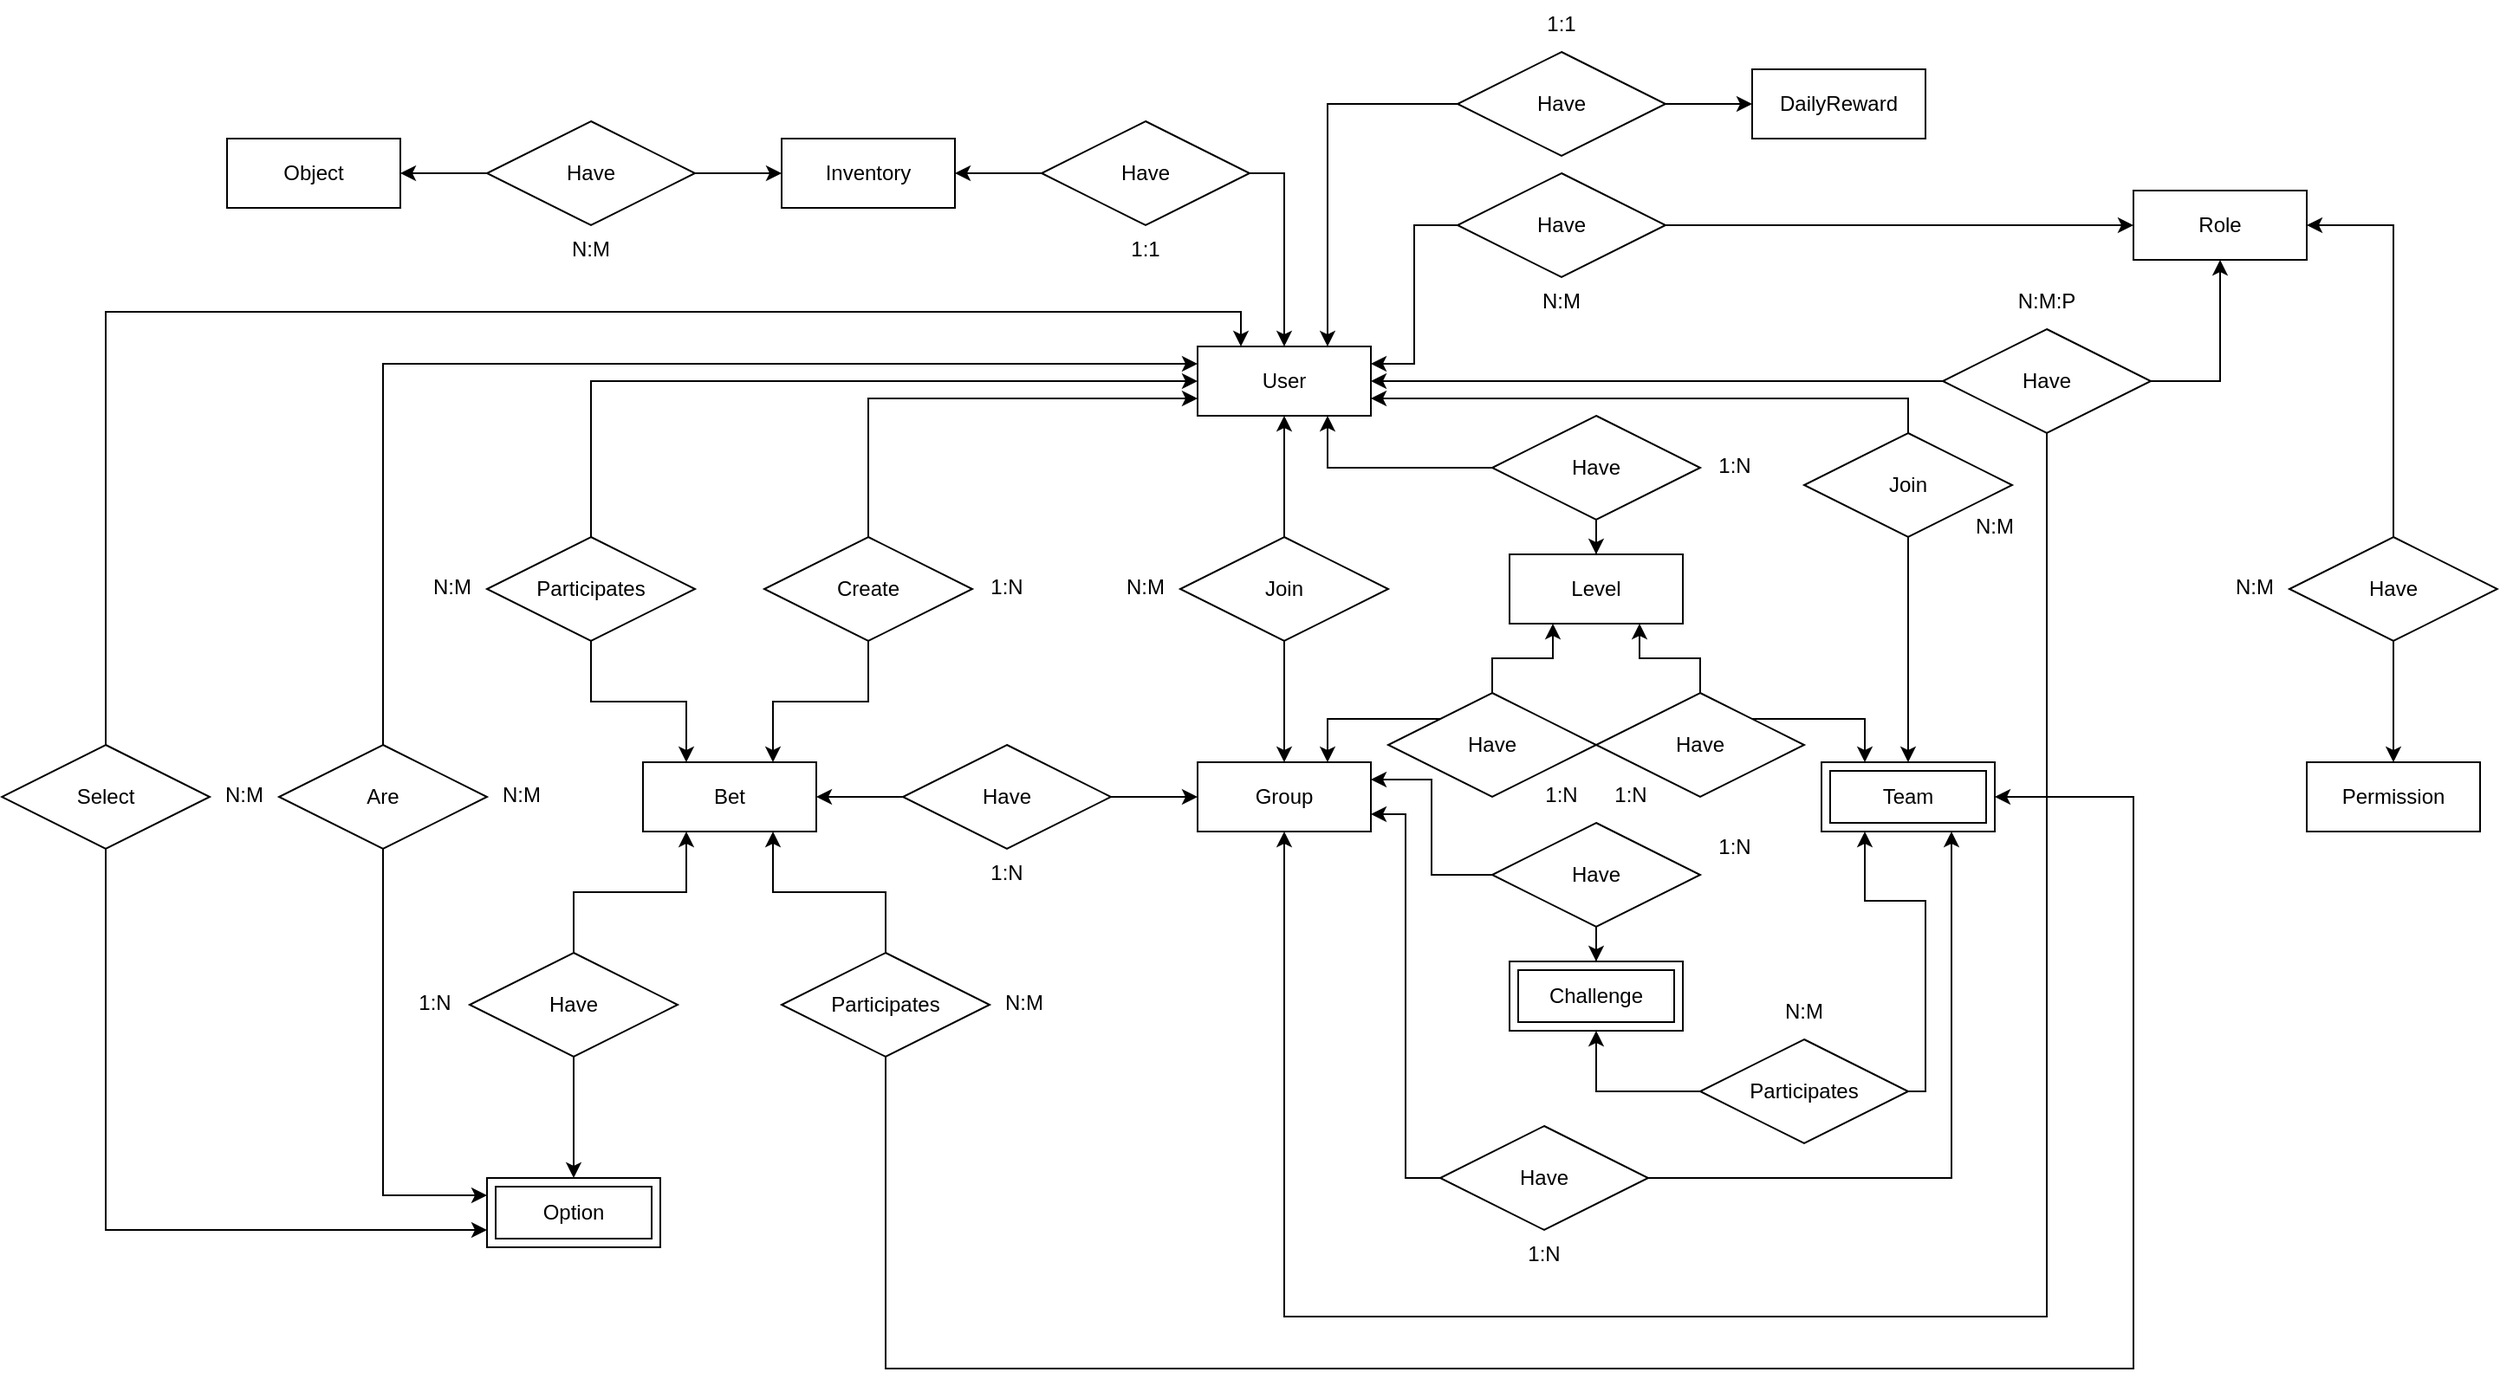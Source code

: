 <mxfile version="26.1.3">
  <diagram name="Page-1" id="ilaiIV-nOE-5OG5rMLVL">
    <mxGraphModel dx="1564" dy="349" grid="1" gridSize="10" guides="1" tooltips="1" connect="1" arrows="1" fold="1" page="1" pageScale="1" pageWidth="827" pageHeight="1169" math="0" shadow="0">
      <root>
        <mxCell id="0" />
        <mxCell id="1" parent="0" />
        <mxCell id="-_SdU4y-oUj2m8_1e3lg-1" value="Role" style="whiteSpace=wrap;html=1;align=center;" parent="1" vertex="1">
          <mxGeometry x="790" y="150" width="100" height="40" as="geometry" />
        </mxCell>
        <mxCell id="-_SdU4y-oUj2m8_1e3lg-2" value="Group" style="whiteSpace=wrap;html=1;align=center;" parent="1" vertex="1">
          <mxGeometry x="250" y="480" width="100" height="40" as="geometry" />
        </mxCell>
        <mxCell id="-_SdU4y-oUj2m8_1e3lg-3" value="Permission" style="whiteSpace=wrap;html=1;align=center;" parent="1" vertex="1">
          <mxGeometry x="890" y="480" width="100" height="40" as="geometry" />
        </mxCell>
        <mxCell id="-_SdU4y-oUj2m8_1e3lg-4" value="User" style="whiteSpace=wrap;html=1;align=center;" parent="1" vertex="1">
          <mxGeometry x="250" y="240" width="100" height="40" as="geometry" />
        </mxCell>
        <mxCell id="-_SdU4y-oUj2m8_1e3lg-8" value="" style="edgeStyle=orthogonalEdgeStyle;rounded=0;orthogonalLoop=1;jettySize=auto;html=1;entryX=1;entryY=0.25;entryDx=0;entryDy=0;" parent="1" source="-_SdU4y-oUj2m8_1e3lg-6" target="-_SdU4y-oUj2m8_1e3lg-4" edge="1">
          <mxGeometry relative="1" as="geometry" />
        </mxCell>
        <mxCell id="-_SdU4y-oUj2m8_1e3lg-9" value="" style="edgeStyle=orthogonalEdgeStyle;rounded=0;orthogonalLoop=1;jettySize=auto;html=1;" parent="1" source="-_SdU4y-oUj2m8_1e3lg-6" target="-_SdU4y-oUj2m8_1e3lg-1" edge="1">
          <mxGeometry relative="1" as="geometry" />
        </mxCell>
        <mxCell id="-_SdU4y-oUj2m8_1e3lg-6" value="Have" style="shape=rhombus;perimeter=rhombusPerimeter;whiteSpace=wrap;html=1;align=center;" parent="1" vertex="1">
          <mxGeometry x="400" y="140" width="120" height="60" as="geometry" />
        </mxCell>
        <mxCell id="-_SdU4y-oUj2m8_1e3lg-10" value="" style="edgeStyle=orthogonalEdgeStyle;rounded=0;orthogonalLoop=1;jettySize=auto;html=1;entryX=1;entryY=0.5;entryDx=0;entryDy=0;" parent="1" source="-_SdU4y-oUj2m8_1e3lg-7" target="-_SdU4y-oUj2m8_1e3lg-1" edge="1">
          <mxGeometry relative="1" as="geometry" />
        </mxCell>
        <mxCell id="-_SdU4y-oUj2m8_1e3lg-11" value="" style="edgeStyle=orthogonalEdgeStyle;rounded=0;orthogonalLoop=1;jettySize=auto;html=1;" parent="1" source="-_SdU4y-oUj2m8_1e3lg-7" target="-_SdU4y-oUj2m8_1e3lg-3" edge="1">
          <mxGeometry relative="1" as="geometry" />
        </mxCell>
        <mxCell id="-_SdU4y-oUj2m8_1e3lg-7" value="Have" style="shape=rhombus;perimeter=rhombusPerimeter;whiteSpace=wrap;html=1;align=center;" parent="1" vertex="1">
          <mxGeometry x="880" y="350" width="120" height="60" as="geometry" />
        </mxCell>
        <mxCell id="-_SdU4y-oUj2m8_1e3lg-13" value="" style="edgeStyle=orthogonalEdgeStyle;rounded=0;orthogonalLoop=1;jettySize=auto;html=1;entryX=0.5;entryY=1;entryDx=0;entryDy=0;" parent="1" source="-_SdU4y-oUj2m8_1e3lg-12" target="-_SdU4y-oUj2m8_1e3lg-4" edge="1">
          <mxGeometry relative="1" as="geometry" />
        </mxCell>
        <mxCell id="-_SdU4y-oUj2m8_1e3lg-14" value="" style="edgeStyle=orthogonalEdgeStyle;rounded=0;orthogonalLoop=1;jettySize=auto;html=1;" parent="1" source="-_SdU4y-oUj2m8_1e3lg-12" target="-_SdU4y-oUj2m8_1e3lg-2" edge="1">
          <mxGeometry relative="1" as="geometry" />
        </mxCell>
        <mxCell id="-_SdU4y-oUj2m8_1e3lg-12" value="Join" style="shape=rhombus;perimeter=rhombusPerimeter;whiteSpace=wrap;html=1;align=center;" parent="1" vertex="1">
          <mxGeometry x="240" y="350" width="120" height="60" as="geometry" />
        </mxCell>
        <mxCell id="-_SdU4y-oUj2m8_1e3lg-15" value="Bet" style="whiteSpace=wrap;html=1;align=center;" parent="1" vertex="1">
          <mxGeometry x="-70" y="480" width="100" height="40" as="geometry" />
        </mxCell>
        <mxCell id="-_SdU4y-oUj2m8_1e3lg-17" value="" style="edgeStyle=orthogonalEdgeStyle;rounded=0;orthogonalLoop=1;jettySize=auto;html=1;" parent="1" source="-_SdU4y-oUj2m8_1e3lg-16" target="-_SdU4y-oUj2m8_1e3lg-2" edge="1">
          <mxGeometry relative="1" as="geometry" />
        </mxCell>
        <mxCell id="-_SdU4y-oUj2m8_1e3lg-18" value="" style="edgeStyle=orthogonalEdgeStyle;rounded=0;orthogonalLoop=1;jettySize=auto;html=1;" parent="1" source="-_SdU4y-oUj2m8_1e3lg-16" target="-_SdU4y-oUj2m8_1e3lg-15" edge="1">
          <mxGeometry relative="1" as="geometry" />
        </mxCell>
        <mxCell id="-_SdU4y-oUj2m8_1e3lg-16" value="Have" style="shape=rhombus;perimeter=rhombusPerimeter;whiteSpace=wrap;html=1;align=center;" parent="1" vertex="1">
          <mxGeometry x="80" y="470" width="120" height="60" as="geometry" />
        </mxCell>
        <mxCell id="-_SdU4y-oUj2m8_1e3lg-27" value="" style="edgeStyle=orthogonalEdgeStyle;rounded=0;orthogonalLoop=1;jettySize=auto;html=1;entryX=0.25;entryY=1;entryDx=0;entryDy=0;" parent="1" source="-_SdU4y-oUj2m8_1e3lg-26" target="-_SdU4y-oUj2m8_1e3lg-15" edge="1">
          <mxGeometry relative="1" as="geometry" />
        </mxCell>
        <mxCell id="-_SdU4y-oUj2m8_1e3lg-28" value="" style="edgeStyle=orthogonalEdgeStyle;rounded=0;orthogonalLoop=1;jettySize=auto;html=1;entryX=0.5;entryY=0;entryDx=0;entryDy=0;" parent="1" source="-_SdU4y-oUj2m8_1e3lg-26" target="JdU3-zYYGuw5FkNvxXy6-35" edge="1">
          <mxGeometry relative="1" as="geometry">
            <mxPoint x="-20" y="720.0" as="targetPoint" />
          </mxGeometry>
        </mxCell>
        <mxCell id="-_SdU4y-oUj2m8_1e3lg-26" value="Have" style="shape=rhombus;perimeter=rhombusPerimeter;whiteSpace=wrap;html=1;align=center;" parent="1" vertex="1">
          <mxGeometry x="-170" y="590" width="120" height="60" as="geometry" />
        </mxCell>
        <mxCell id="-_SdU4y-oUj2m8_1e3lg-30" style="edgeStyle=orthogonalEdgeStyle;rounded=0;orthogonalLoop=1;jettySize=auto;html=1;entryX=0;entryY=0.25;entryDx=0;entryDy=0;exitX=0.5;exitY=1;exitDx=0;exitDy=0;" parent="1" source="-_SdU4y-oUj2m8_1e3lg-29" target="JdU3-zYYGuw5FkNvxXy6-35" edge="1">
          <mxGeometry relative="1" as="geometry">
            <mxPoint x="-70" y="730.0" as="targetPoint" />
          </mxGeometry>
        </mxCell>
        <mxCell id="-_SdU4y-oUj2m8_1e3lg-31" style="edgeStyle=orthogonalEdgeStyle;rounded=0;orthogonalLoop=1;jettySize=auto;html=1;entryX=0;entryY=0.25;entryDx=0;entryDy=0;exitX=0.5;exitY=0;exitDx=0;exitDy=0;" parent="1" source="-_SdU4y-oUj2m8_1e3lg-29" target="-_SdU4y-oUj2m8_1e3lg-4" edge="1">
          <mxGeometry relative="1" as="geometry" />
        </mxCell>
        <mxCell id="-_SdU4y-oUj2m8_1e3lg-29" value="Are" style="shape=rhombus;perimeter=rhombusPerimeter;whiteSpace=wrap;html=1;align=center;" parent="1" vertex="1">
          <mxGeometry x="-280" y="470" width="120" height="60" as="geometry" />
        </mxCell>
        <mxCell id="-_SdU4y-oUj2m8_1e3lg-35" style="edgeStyle=orthogonalEdgeStyle;rounded=0;orthogonalLoop=1;jettySize=auto;html=1;entryX=0.75;entryY=0;entryDx=0;entryDy=0;" parent="1" source="-_SdU4y-oUj2m8_1e3lg-32" target="-_SdU4y-oUj2m8_1e3lg-15" edge="1">
          <mxGeometry relative="1" as="geometry" />
        </mxCell>
        <mxCell id="-_SdU4y-oUj2m8_1e3lg-37" style="edgeStyle=orthogonalEdgeStyle;rounded=0;orthogonalLoop=1;jettySize=auto;html=1;entryX=0;entryY=0.75;entryDx=0;entryDy=0;exitX=0.5;exitY=0;exitDx=0;exitDy=0;" parent="1" source="-_SdU4y-oUj2m8_1e3lg-32" target="-_SdU4y-oUj2m8_1e3lg-4" edge="1">
          <mxGeometry relative="1" as="geometry" />
        </mxCell>
        <mxCell id="-_SdU4y-oUj2m8_1e3lg-32" value="Create" style="shape=rhombus;perimeter=rhombusPerimeter;whiteSpace=wrap;html=1;align=center;" parent="1" vertex="1">
          <mxGeometry y="350" width="120" height="60" as="geometry" />
        </mxCell>
        <mxCell id="-_SdU4y-oUj2m8_1e3lg-34" style="edgeStyle=orthogonalEdgeStyle;rounded=0;orthogonalLoop=1;jettySize=auto;html=1;entryX=0.25;entryY=0;entryDx=0;entryDy=0;" parent="1" source="-_SdU4y-oUj2m8_1e3lg-33" target="-_SdU4y-oUj2m8_1e3lg-15" edge="1">
          <mxGeometry relative="1" as="geometry" />
        </mxCell>
        <mxCell id="-_SdU4y-oUj2m8_1e3lg-36" style="edgeStyle=orthogonalEdgeStyle;rounded=0;orthogonalLoop=1;jettySize=auto;html=1;exitX=0.5;exitY=0;exitDx=0;exitDy=0;entryX=0;entryY=0.5;entryDx=0;entryDy=0;" parent="1" source="-_SdU4y-oUj2m8_1e3lg-33" target="-_SdU4y-oUj2m8_1e3lg-4" edge="1">
          <mxGeometry relative="1" as="geometry" />
        </mxCell>
        <mxCell id="-_SdU4y-oUj2m8_1e3lg-33" value="Participates" style="shape=rhombus;perimeter=rhombusPerimeter;whiteSpace=wrap;html=1;align=center;" parent="1" vertex="1">
          <mxGeometry x="-160" y="350" width="120" height="60" as="geometry" />
        </mxCell>
        <mxCell id="-_SdU4y-oUj2m8_1e3lg-38" value="Inventory" style="whiteSpace=wrap;html=1;align=center;" parent="1" vertex="1">
          <mxGeometry x="10" y="120" width="100" height="40" as="geometry" />
        </mxCell>
        <mxCell id="-_SdU4y-oUj2m8_1e3lg-40" value="" style="edgeStyle=orthogonalEdgeStyle;rounded=0;orthogonalLoop=1;jettySize=auto;html=1;entryX=0.5;entryY=0;entryDx=0;entryDy=0;exitX=1;exitY=0.5;exitDx=0;exitDy=0;" parent="1" source="-_SdU4y-oUj2m8_1e3lg-39" target="-_SdU4y-oUj2m8_1e3lg-4" edge="1">
          <mxGeometry relative="1" as="geometry">
            <mxPoint x="300" y="240" as="targetPoint" />
          </mxGeometry>
        </mxCell>
        <mxCell id="-_SdU4y-oUj2m8_1e3lg-43" style="edgeStyle=orthogonalEdgeStyle;rounded=0;orthogonalLoop=1;jettySize=auto;html=1;entryX=1;entryY=0.5;entryDx=0;entryDy=0;" parent="1" source="-_SdU4y-oUj2m8_1e3lg-39" target="-_SdU4y-oUj2m8_1e3lg-38" edge="1">
          <mxGeometry relative="1" as="geometry" />
        </mxCell>
        <mxCell id="-_SdU4y-oUj2m8_1e3lg-39" value="Have" style="shape=rhombus;perimeter=rhombusPerimeter;whiteSpace=wrap;html=1;align=center;" parent="1" vertex="1">
          <mxGeometry x="160" y="110" width="120" height="60" as="geometry" />
        </mxCell>
        <mxCell id="-_SdU4y-oUj2m8_1e3lg-44" value="Object" style="whiteSpace=wrap;html=1;align=center;" parent="1" vertex="1">
          <mxGeometry x="-310" y="120" width="100" height="40" as="geometry" />
        </mxCell>
        <mxCell id="-_SdU4y-oUj2m8_1e3lg-46" value="" style="edgeStyle=orthogonalEdgeStyle;rounded=0;orthogonalLoop=1;jettySize=auto;html=1;" parent="1" source="-_SdU4y-oUj2m8_1e3lg-45" target="-_SdU4y-oUj2m8_1e3lg-38" edge="1">
          <mxGeometry relative="1" as="geometry" />
        </mxCell>
        <mxCell id="-_SdU4y-oUj2m8_1e3lg-47" value="" style="edgeStyle=orthogonalEdgeStyle;rounded=0;orthogonalLoop=1;jettySize=auto;html=1;" parent="1" source="-_SdU4y-oUj2m8_1e3lg-45" target="-_SdU4y-oUj2m8_1e3lg-44" edge="1">
          <mxGeometry relative="1" as="geometry" />
        </mxCell>
        <mxCell id="-_SdU4y-oUj2m8_1e3lg-45" value="Have" style="shape=rhombus;perimeter=rhombusPerimeter;whiteSpace=wrap;html=1;align=center;" parent="1" vertex="1">
          <mxGeometry x="-160" y="110" width="120" height="60" as="geometry" />
        </mxCell>
        <mxCell id="JdU3-zYYGuw5FkNvxXy6-2" style="edgeStyle=orthogonalEdgeStyle;rounded=0;orthogonalLoop=1;jettySize=auto;html=1;entryX=0;entryY=0.75;entryDx=0;entryDy=0;exitX=0.5;exitY=1;exitDx=0;exitDy=0;" parent="1" source="JdU3-zYYGuw5FkNvxXy6-1" target="JdU3-zYYGuw5FkNvxXy6-35" edge="1">
          <mxGeometry relative="1" as="geometry">
            <mxPoint x="-70" y="750.0" as="targetPoint" />
          </mxGeometry>
        </mxCell>
        <mxCell id="JdU3-zYYGuw5FkNvxXy6-3" style="edgeStyle=orthogonalEdgeStyle;rounded=0;orthogonalLoop=1;jettySize=auto;html=1;entryX=0.25;entryY=0;entryDx=0;entryDy=0;exitX=0.5;exitY=0;exitDx=0;exitDy=0;" parent="1" source="JdU3-zYYGuw5FkNvxXy6-1" target="-_SdU4y-oUj2m8_1e3lg-4" edge="1">
          <mxGeometry relative="1" as="geometry" />
        </mxCell>
        <mxCell id="JdU3-zYYGuw5FkNvxXy6-1" value="Select" style="shape=rhombus;perimeter=rhombusPerimeter;whiteSpace=wrap;html=1;align=center;" parent="1" vertex="1">
          <mxGeometry x="-440" y="470" width="120" height="60" as="geometry" />
        </mxCell>
        <mxCell id="JdU3-zYYGuw5FkNvxXy6-5" style="edgeStyle=orthogonalEdgeStyle;rounded=0;orthogonalLoop=1;jettySize=auto;html=1;entryX=0.75;entryY=0;entryDx=0;entryDy=0;exitX=0;exitY=0.5;exitDx=0;exitDy=0;" parent="1" source="JdU3-zYYGuw5FkNvxXy6-4" target="-_SdU4y-oUj2m8_1e3lg-4" edge="1">
          <mxGeometry relative="1" as="geometry">
            <mxPoint x="360" y="190" as="sourcePoint" />
            <Array as="points">
              <mxPoint x="325" y="100" />
            </Array>
          </mxGeometry>
        </mxCell>
        <mxCell id="JdU3-zYYGuw5FkNvxXy6-7" value="" style="edgeStyle=orthogonalEdgeStyle;rounded=0;orthogonalLoop=1;jettySize=auto;html=1;" parent="1" source="JdU3-zYYGuw5FkNvxXy6-4" target="JdU3-zYYGuw5FkNvxXy6-6" edge="1">
          <mxGeometry relative="1" as="geometry" />
        </mxCell>
        <mxCell id="JdU3-zYYGuw5FkNvxXy6-4" value="Have" style="shape=rhombus;perimeter=rhombusPerimeter;whiteSpace=wrap;html=1;align=center;" parent="1" vertex="1">
          <mxGeometry x="400" y="70" width="120" height="60" as="geometry" />
        </mxCell>
        <mxCell id="JdU3-zYYGuw5FkNvxXy6-6" value="DailyReward" style="whiteSpace=wrap;html=1;align=center;" parent="1" vertex="1">
          <mxGeometry x="570" y="80" width="100" height="40" as="geometry" />
        </mxCell>
        <mxCell id="JdU3-zYYGuw5FkNvxXy6-8" value="N:M" style="text;strokeColor=none;fillColor=none;spacingLeft=4;spacingRight=4;overflow=hidden;rotatable=0;points=[[0,0.5],[1,0.5]];portConstraint=eastwest;fontSize=12;whiteSpace=wrap;html=1;align=center;" parent="1" vertex="1">
          <mxGeometry x="200" y="365" width="40" height="30" as="geometry" />
        </mxCell>
        <mxCell id="JdU3-zYYGuw5FkNvxXy6-9" value="N:M" style="text;strokeColor=none;fillColor=none;spacingLeft=4;spacingRight=4;overflow=hidden;rotatable=0;points=[[0,0.5],[1,0.5]];portConstraint=eastwest;fontSize=12;whiteSpace=wrap;html=1;align=center;" parent="1" vertex="1">
          <mxGeometry x="840" y="365" width="40" height="30" as="geometry" />
        </mxCell>
        <mxCell id="JdU3-zYYGuw5FkNvxXy6-10" value="N:M:P" style="text;strokeColor=none;fillColor=none;spacingLeft=4;spacingRight=4;overflow=hidden;rotatable=0;points=[[0,0.5],[1,0.5]];portConstraint=eastwest;fontSize=12;whiteSpace=wrap;html=1;align=center;" parent="1" vertex="1">
          <mxGeometry x="715" y="200" width="50" height="30" as="geometry" />
        </mxCell>
        <mxCell id="JdU3-zYYGuw5FkNvxXy6-11" value="1:1" style="text;strokeColor=none;fillColor=none;spacingLeft=4;spacingRight=4;overflow=hidden;rotatable=0;points=[[0,0.5],[1,0.5]];portConstraint=eastwest;fontSize=12;whiteSpace=wrap;html=1;align=center;" parent="1" vertex="1">
          <mxGeometry x="440" y="40" width="40" height="30" as="geometry" />
        </mxCell>
        <mxCell id="JdU3-zYYGuw5FkNvxXy6-12" value="1:N" style="text;strokeColor=none;fillColor=none;spacingLeft=4;spacingRight=4;overflow=hidden;rotatable=0;points=[[0,0.5],[1,0.5]];portConstraint=eastwest;fontSize=12;whiteSpace=wrap;html=1;align=center;" parent="1" vertex="1">
          <mxGeometry x="120" y="365" width="40" height="30" as="geometry" />
        </mxCell>
        <mxCell id="JdU3-zYYGuw5FkNvxXy6-13" value="N:M" style="text;strokeColor=none;fillColor=none;spacingLeft=4;spacingRight=4;overflow=hidden;rotatable=0;points=[[0,0.5],[1,0.5]];portConstraint=eastwest;fontSize=12;whiteSpace=wrap;html=1;align=center;" parent="1" vertex="1">
          <mxGeometry x="-120" y="170" width="40" height="30" as="geometry" />
        </mxCell>
        <mxCell id="JdU3-zYYGuw5FkNvxXy6-14" value="N:M" style="text;strokeColor=none;fillColor=none;spacingLeft=4;spacingRight=4;overflow=hidden;rotatable=0;points=[[0,0.5],[1,0.5]];portConstraint=eastwest;fontSize=12;whiteSpace=wrap;html=1;align=center;" parent="1" vertex="1">
          <mxGeometry x="-200" y="365" width="40" height="30" as="geometry" />
        </mxCell>
        <mxCell id="JdU3-zYYGuw5FkNvxXy6-15" value="1:1" style="text;strokeColor=none;fillColor=none;spacingLeft=4;spacingRight=4;overflow=hidden;rotatable=0;points=[[0,0.5],[1,0.5]];portConstraint=eastwest;fontSize=12;whiteSpace=wrap;html=1;align=center;" parent="1" vertex="1">
          <mxGeometry x="200" y="170" width="40" height="30" as="geometry" />
        </mxCell>
        <mxCell id="JdU3-zYYGuw5FkNvxXy6-16" value="1:N" style="text;strokeColor=none;fillColor=none;spacingLeft=4;spacingRight=4;overflow=hidden;rotatable=0;points=[[0,0.5],[1,0.5]];portConstraint=eastwest;fontSize=12;whiteSpace=wrap;html=1;align=center;" parent="1" vertex="1">
          <mxGeometry x="120" y="530" width="40" height="30" as="geometry" />
        </mxCell>
        <mxCell id="JdU3-zYYGuw5FkNvxXy6-17" value="1:N" style="text;strokeColor=none;fillColor=none;spacingLeft=4;spacingRight=4;overflow=hidden;rotatable=0;points=[[0,0.5],[1,0.5]];portConstraint=eastwest;fontSize=12;whiteSpace=wrap;html=1;align=center;" parent="1" vertex="1">
          <mxGeometry x="430" y="750" width="40" height="30" as="geometry" />
        </mxCell>
        <mxCell id="JdU3-zYYGuw5FkNvxXy6-18" value="N:M" style="text;strokeColor=none;fillColor=none;spacingLeft=4;spacingRight=4;overflow=hidden;rotatable=0;points=[[0,0.5],[1,0.5]];portConstraint=eastwest;fontSize=12;whiteSpace=wrap;html=1;align=center;" parent="1" vertex="1">
          <mxGeometry x="-320" y="485" width="40" height="30" as="geometry" />
        </mxCell>
        <mxCell id="JdU3-zYYGuw5FkNvxXy6-19" value="N:M" style="text;strokeColor=none;fillColor=none;spacingLeft=4;spacingRight=4;overflow=hidden;rotatable=0;points=[[0,0.5],[1,0.5]];portConstraint=eastwest;fontSize=12;whiteSpace=wrap;html=1;align=center;" parent="1" vertex="1">
          <mxGeometry x="-160" y="485" width="40" height="30" as="geometry" />
        </mxCell>
        <mxCell id="JdU3-zYYGuw5FkNvxXy6-22" style="edgeStyle=orthogonalEdgeStyle;rounded=0;orthogonalLoop=1;jettySize=auto;html=1;entryX=1;entryY=0.5;entryDx=0;entryDy=0;" parent="1" source="JdU3-zYYGuw5FkNvxXy6-21" target="-_SdU4y-oUj2m8_1e3lg-4" edge="1">
          <mxGeometry relative="1" as="geometry">
            <Array as="points">
              <mxPoint x="600" y="260" />
              <mxPoint x="600" y="260" />
            </Array>
          </mxGeometry>
        </mxCell>
        <mxCell id="JdU3-zYYGuw5FkNvxXy6-23" style="edgeStyle=orthogonalEdgeStyle;rounded=0;orthogonalLoop=1;jettySize=auto;html=1;entryX=0.5;entryY=1;entryDx=0;entryDy=0;exitX=1;exitY=0.5;exitDx=0;exitDy=0;" parent="1" source="JdU3-zYYGuw5FkNvxXy6-21" target="-_SdU4y-oUj2m8_1e3lg-1" edge="1">
          <mxGeometry relative="1" as="geometry" />
        </mxCell>
        <mxCell id="JdU3-zYYGuw5FkNvxXy6-24" style="edgeStyle=orthogonalEdgeStyle;rounded=0;orthogonalLoop=1;jettySize=auto;html=1;exitX=0.5;exitY=1;exitDx=0;exitDy=0;entryX=0.5;entryY=1;entryDx=0;entryDy=0;" parent="1" source="JdU3-zYYGuw5FkNvxXy6-21" target="-_SdU4y-oUj2m8_1e3lg-2" edge="1">
          <mxGeometry relative="1" as="geometry">
            <mxPoint x="520" y="610" as="targetPoint" />
            <Array as="points">
              <mxPoint x="740" y="800" />
              <mxPoint x="300" y="800" />
            </Array>
          </mxGeometry>
        </mxCell>
        <mxCell id="JdU3-zYYGuw5FkNvxXy6-21" value="Have" style="shape=rhombus;perimeter=rhombusPerimeter;whiteSpace=wrap;html=1;align=center;" parent="1" vertex="1">
          <mxGeometry x="680" y="230" width="120" height="60" as="geometry" />
        </mxCell>
        <mxCell id="JdU3-zYYGuw5FkNvxXy6-25" value="N:M" style="text;strokeColor=none;fillColor=none;spacingLeft=4;spacingRight=4;overflow=hidden;rotatable=0;points=[[0,0.5],[1,0.5]];portConstraint=eastwest;fontSize=12;whiteSpace=wrap;html=1;align=center;" parent="1" vertex="1">
          <mxGeometry x="440" y="200" width="40" height="30" as="geometry" />
        </mxCell>
        <mxCell id="JdU3-zYYGuw5FkNvxXy6-28" value="" style="edgeStyle=orthogonalEdgeStyle;rounded=0;orthogonalLoop=1;jettySize=auto;html=1;entryX=1;entryY=0.75;entryDx=0;entryDy=0;" parent="1" source="JdU3-zYYGuw5FkNvxXy6-27" target="-_SdU4y-oUj2m8_1e3lg-2" edge="1">
          <mxGeometry relative="1" as="geometry" />
        </mxCell>
        <mxCell id="JdU3-zYYGuw5FkNvxXy6-29" value="" style="edgeStyle=orthogonalEdgeStyle;rounded=0;orthogonalLoop=1;jettySize=auto;html=1;entryX=0.75;entryY=1;entryDx=0;entryDy=0;" parent="1" source="JdU3-zYYGuw5FkNvxXy6-27" target="JdU3-zYYGuw5FkNvxXy6-34" edge="1">
          <mxGeometry relative="1" as="geometry">
            <mxPoint x="460" y="520.0" as="targetPoint" />
          </mxGeometry>
        </mxCell>
        <mxCell id="JdU3-zYYGuw5FkNvxXy6-27" value="Have" style="shape=rhombus;perimeter=rhombusPerimeter;whiteSpace=wrap;html=1;align=center;" parent="1" vertex="1">
          <mxGeometry x="390" y="690" width="120" height="60" as="geometry" />
        </mxCell>
        <mxCell id="JdU3-zYYGuw5FkNvxXy6-30" value="1:N" style="text;strokeColor=none;fillColor=none;spacingLeft=4;spacingRight=4;overflow=hidden;rotatable=0;points=[[0,0.5],[1,0.5]];portConstraint=eastwest;fontSize=12;whiteSpace=wrap;html=1;align=center;" parent="1" vertex="1">
          <mxGeometry x="-210" y="605" width="40" height="30" as="geometry" />
        </mxCell>
        <mxCell id="JdU3-zYYGuw5FkNvxXy6-32" value="" style="edgeStyle=orthogonalEdgeStyle;rounded=0;orthogonalLoop=1;jettySize=auto;html=1;exitX=0.5;exitY=1;exitDx=0;exitDy=0;entryX=0.5;entryY=0;entryDx=0;entryDy=0;" parent="1" source="JdU3-zYYGuw5FkNvxXy6-31" target="JdU3-zYYGuw5FkNvxXy6-34" edge="1">
          <mxGeometry relative="1" as="geometry">
            <mxPoint x="690" y="430" as="targetPoint" />
            <Array as="points">
              <mxPoint x="660" y="430" />
              <mxPoint x="660" y="430" />
            </Array>
          </mxGeometry>
        </mxCell>
        <mxCell id="JdU3-zYYGuw5FkNvxXy6-33" style="edgeStyle=orthogonalEdgeStyle;rounded=0;orthogonalLoop=1;jettySize=auto;html=1;entryX=1;entryY=0.75;entryDx=0;entryDy=0;exitX=0.5;exitY=0;exitDx=0;exitDy=0;" parent="1" source="JdU3-zYYGuw5FkNvxXy6-31" target="-_SdU4y-oUj2m8_1e3lg-4" edge="1">
          <mxGeometry relative="1" as="geometry" />
        </mxCell>
        <mxCell id="JdU3-zYYGuw5FkNvxXy6-31" value="Join" style="shape=rhombus;perimeter=rhombusPerimeter;whiteSpace=wrap;html=1;align=center;" parent="1" vertex="1">
          <mxGeometry x="600" y="290" width="120" height="60" as="geometry" />
        </mxCell>
        <mxCell id="JdU3-zYYGuw5FkNvxXy6-34" value="Team" style="shape=ext;margin=3;double=1;whiteSpace=wrap;html=1;align=center;" parent="1" vertex="1">
          <mxGeometry x="610" y="480" width="100" height="40" as="geometry" />
        </mxCell>
        <mxCell id="JdU3-zYYGuw5FkNvxXy6-35" value="Option" style="shape=ext;margin=3;double=1;whiteSpace=wrap;html=1;align=center;" parent="1" vertex="1">
          <mxGeometry x="-160" y="720" width="100" height="40" as="geometry" />
        </mxCell>
        <mxCell id="JdU3-zYYGuw5FkNvxXy6-37" value="Challenge" style="shape=ext;margin=3;double=1;whiteSpace=wrap;html=1;align=center;" parent="1" vertex="1">
          <mxGeometry x="430" y="595" width="100" height="40" as="geometry" />
        </mxCell>
        <mxCell id="tWoFSsI08rOGLonRnMC8-3" value="" style="edgeStyle=orthogonalEdgeStyle;rounded=0;orthogonalLoop=1;jettySize=auto;html=1;exitX=0.5;exitY=1;exitDx=0;exitDy=0;" parent="1" source="tWoFSsI08rOGLonRnMC8-1" target="JdU3-zYYGuw5FkNvxXy6-37" edge="1">
          <mxGeometry relative="1" as="geometry" />
        </mxCell>
        <mxCell id="-3QLFGmWO1FFJI3fANjU-1" style="edgeStyle=orthogonalEdgeStyle;rounded=0;orthogonalLoop=1;jettySize=auto;html=1;entryX=1;entryY=0.25;entryDx=0;entryDy=0;" edge="1" parent="1" source="tWoFSsI08rOGLonRnMC8-1" target="-_SdU4y-oUj2m8_1e3lg-2">
          <mxGeometry relative="1" as="geometry" />
        </mxCell>
        <mxCell id="tWoFSsI08rOGLonRnMC8-1" value="Have" style="shape=rhombus;perimeter=rhombusPerimeter;whiteSpace=wrap;html=1;align=center;" parent="1" vertex="1">
          <mxGeometry x="420" y="515" width="120" height="60" as="geometry" />
        </mxCell>
        <mxCell id="tWoFSsI08rOGLonRnMC8-6" style="edgeStyle=orthogonalEdgeStyle;rounded=0;orthogonalLoop=1;jettySize=auto;html=1;entryX=0.5;entryY=1;entryDx=0;entryDy=0;exitX=0;exitY=0.5;exitDx=0;exitDy=0;" parent="1" source="tWoFSsI08rOGLonRnMC8-5" target="JdU3-zYYGuw5FkNvxXy6-37" edge="1">
          <mxGeometry relative="1" as="geometry" />
        </mxCell>
        <mxCell id="tWoFSsI08rOGLonRnMC8-7" style="edgeStyle=orthogonalEdgeStyle;rounded=0;orthogonalLoop=1;jettySize=auto;html=1;exitX=1;exitY=0.5;exitDx=0;exitDy=0;entryX=0.25;entryY=1;entryDx=0;entryDy=0;" parent="1" source="tWoFSsI08rOGLonRnMC8-5" target="JdU3-zYYGuw5FkNvxXy6-34" edge="1">
          <mxGeometry relative="1" as="geometry">
            <Array as="points">
              <mxPoint x="670" y="670" />
              <mxPoint x="670" y="560" />
              <mxPoint x="635" y="560" />
            </Array>
          </mxGeometry>
        </mxCell>
        <mxCell id="tWoFSsI08rOGLonRnMC8-5" value="Participates" style="shape=rhombus;perimeter=rhombusPerimeter;whiteSpace=wrap;html=1;align=center;" parent="1" vertex="1">
          <mxGeometry x="540" y="640" width="120" height="60" as="geometry" />
        </mxCell>
        <mxCell id="tWoFSsI08rOGLonRnMC8-8" value="N:M" style="text;strokeColor=none;fillColor=none;spacingLeft=4;spacingRight=4;overflow=hidden;rotatable=0;points=[[0,0.5],[1,0.5]];portConstraint=eastwest;fontSize=12;whiteSpace=wrap;html=1;align=center;" parent="1" vertex="1">
          <mxGeometry x="690" y="330" width="40" height="30" as="geometry" />
        </mxCell>
        <mxCell id="tWoFSsI08rOGLonRnMC8-9" value="1:N" style="text;strokeColor=none;fillColor=none;spacingLeft=4;spacingRight=4;overflow=hidden;rotatable=0;points=[[0,0.5],[1,0.5]];portConstraint=eastwest;fontSize=12;whiteSpace=wrap;html=1;align=center;" parent="1" vertex="1">
          <mxGeometry x="540" y="515" width="40" height="30" as="geometry" />
        </mxCell>
        <mxCell id="tWoFSsI08rOGLonRnMC8-10" value="N:M" style="text;strokeColor=none;fillColor=none;spacingLeft=4;spacingRight=4;overflow=hidden;rotatable=0;points=[[0,0.5],[1,0.5]];portConstraint=eastwest;fontSize=12;whiteSpace=wrap;html=1;align=center;" parent="1" vertex="1">
          <mxGeometry x="580" y="610" width="40" height="30" as="geometry" />
        </mxCell>
        <mxCell id="tWoFSsI08rOGLonRnMC8-12" style="edgeStyle=orthogonalEdgeStyle;rounded=0;orthogonalLoop=1;jettySize=auto;html=1;entryX=0.75;entryY=1;entryDx=0;entryDy=0;" parent="1" source="tWoFSsI08rOGLonRnMC8-11" target="-_SdU4y-oUj2m8_1e3lg-15" edge="1">
          <mxGeometry relative="1" as="geometry" />
        </mxCell>
        <mxCell id="tWoFSsI08rOGLonRnMC8-13" style="edgeStyle=orthogonalEdgeStyle;rounded=0;orthogonalLoop=1;jettySize=auto;html=1;" parent="1" source="tWoFSsI08rOGLonRnMC8-11" edge="1">
          <mxGeometry relative="1" as="geometry">
            <mxPoint x="710" y="500" as="targetPoint" />
            <Array as="points">
              <mxPoint x="70" y="830" />
              <mxPoint x="790" y="830" />
              <mxPoint x="790" y="500" />
            </Array>
          </mxGeometry>
        </mxCell>
        <mxCell id="tWoFSsI08rOGLonRnMC8-11" value="Participates" style="shape=rhombus;perimeter=rhombusPerimeter;whiteSpace=wrap;html=1;align=center;" parent="1" vertex="1">
          <mxGeometry x="10" y="590" width="120" height="60" as="geometry" />
        </mxCell>
        <mxCell id="tWoFSsI08rOGLonRnMC8-14" value="N:M" style="text;strokeColor=none;fillColor=none;spacingLeft=4;spacingRight=4;overflow=hidden;rotatable=0;points=[[0,0.5],[1,0.5]];portConstraint=eastwest;fontSize=12;whiteSpace=wrap;html=1;align=center;" parent="1" vertex="1">
          <mxGeometry x="130" y="605" width="40" height="30" as="geometry" />
        </mxCell>
        <mxCell id="-3QLFGmWO1FFJI3fANjU-2" value="Level" style="whiteSpace=wrap;html=1;align=center;" vertex="1" parent="1">
          <mxGeometry x="430" y="360" width="100" height="40" as="geometry" />
        </mxCell>
        <mxCell id="-3QLFGmWO1FFJI3fANjU-4" style="edgeStyle=orthogonalEdgeStyle;rounded=0;orthogonalLoop=1;jettySize=auto;html=1;entryX=0.75;entryY=0;entryDx=0;entryDy=0;exitX=0;exitY=0;exitDx=0;exitDy=0;" edge="1" parent="1" source="-3QLFGmWO1FFJI3fANjU-3" target="-_SdU4y-oUj2m8_1e3lg-2">
          <mxGeometry relative="1" as="geometry" />
        </mxCell>
        <mxCell id="-3QLFGmWO1FFJI3fANjU-5" style="edgeStyle=orthogonalEdgeStyle;rounded=0;orthogonalLoop=1;jettySize=auto;html=1;entryX=0.25;entryY=1;entryDx=0;entryDy=0;exitX=0.5;exitY=0;exitDx=0;exitDy=0;" edge="1" parent="1" source="-3QLFGmWO1FFJI3fANjU-3" target="-3QLFGmWO1FFJI3fANjU-2">
          <mxGeometry relative="1" as="geometry">
            <Array as="points">
              <mxPoint x="420" y="420" />
              <mxPoint x="455" y="420" />
            </Array>
          </mxGeometry>
        </mxCell>
        <mxCell id="-3QLFGmWO1FFJI3fANjU-3" value="Have" style="shape=rhombus;perimeter=rhombusPerimeter;whiteSpace=wrap;html=1;align=center;" vertex="1" parent="1">
          <mxGeometry x="360" y="440" width="120" height="60" as="geometry" />
        </mxCell>
        <mxCell id="-3QLFGmWO1FFJI3fANjU-7" style="edgeStyle=orthogonalEdgeStyle;rounded=0;orthogonalLoop=1;jettySize=auto;html=1;entryX=0.25;entryY=0;entryDx=0;entryDy=0;exitX=1;exitY=0;exitDx=0;exitDy=0;" edge="1" parent="1" source="-3QLFGmWO1FFJI3fANjU-6" target="JdU3-zYYGuw5FkNvxXy6-34">
          <mxGeometry relative="1" as="geometry" />
        </mxCell>
        <mxCell id="-3QLFGmWO1FFJI3fANjU-8" style="edgeStyle=orthogonalEdgeStyle;rounded=0;orthogonalLoop=1;jettySize=auto;html=1;entryX=0.75;entryY=1;entryDx=0;entryDy=0;exitX=0.5;exitY=0;exitDx=0;exitDy=0;" edge="1" parent="1" source="-3QLFGmWO1FFJI3fANjU-6" target="-3QLFGmWO1FFJI3fANjU-2">
          <mxGeometry relative="1" as="geometry">
            <Array as="points">
              <mxPoint x="540" y="420" />
              <mxPoint x="505" y="420" />
            </Array>
          </mxGeometry>
        </mxCell>
        <mxCell id="-3QLFGmWO1FFJI3fANjU-6" value="Have" style="shape=rhombus;perimeter=rhombusPerimeter;whiteSpace=wrap;html=1;align=center;" vertex="1" parent="1">
          <mxGeometry x="480" y="440" width="120" height="60" as="geometry" />
        </mxCell>
        <mxCell id="-3QLFGmWO1FFJI3fANjU-10" value="1:N" style="text;strokeColor=none;fillColor=none;spacingLeft=4;spacingRight=4;overflow=hidden;rotatable=0;points=[[0,0.5],[1,0.5]];portConstraint=eastwest;fontSize=12;whiteSpace=wrap;html=1;align=center;" vertex="1" parent="1">
          <mxGeometry x="480" y="485" width="40" height="30" as="geometry" />
        </mxCell>
        <mxCell id="-3QLFGmWO1FFJI3fANjU-11" value="1:N" style="text;strokeColor=none;fillColor=none;spacingLeft=4;spacingRight=4;overflow=hidden;rotatable=0;points=[[0,0.5],[1,0.5]];portConstraint=eastwest;fontSize=12;whiteSpace=wrap;html=1;align=center;" vertex="1" parent="1">
          <mxGeometry x="440" y="485" width="40" height="30" as="geometry" />
        </mxCell>
        <mxCell id="-3QLFGmWO1FFJI3fANjU-14" style="edgeStyle=orthogonalEdgeStyle;rounded=0;orthogonalLoop=1;jettySize=auto;html=1;entryX=0.5;entryY=0;entryDx=0;entryDy=0;" edge="1" parent="1" source="-3QLFGmWO1FFJI3fANjU-12" target="-3QLFGmWO1FFJI3fANjU-2">
          <mxGeometry relative="1" as="geometry" />
        </mxCell>
        <mxCell id="-3QLFGmWO1FFJI3fANjU-15" style="edgeStyle=orthogonalEdgeStyle;rounded=0;orthogonalLoop=1;jettySize=auto;html=1;entryX=0.75;entryY=1;entryDx=0;entryDy=0;" edge="1" parent="1" source="-3QLFGmWO1FFJI3fANjU-12" target="-_SdU4y-oUj2m8_1e3lg-4">
          <mxGeometry relative="1" as="geometry" />
        </mxCell>
        <mxCell id="-3QLFGmWO1FFJI3fANjU-12" value="Have" style="shape=rhombus;perimeter=rhombusPerimeter;whiteSpace=wrap;html=1;align=center;" vertex="1" parent="1">
          <mxGeometry x="420" y="280" width="120" height="60" as="geometry" />
        </mxCell>
        <mxCell id="-3QLFGmWO1FFJI3fANjU-16" value="1:N" style="text;strokeColor=none;fillColor=none;spacingLeft=4;spacingRight=4;overflow=hidden;rotatable=0;points=[[0,0.5],[1,0.5]];portConstraint=eastwest;fontSize=12;whiteSpace=wrap;html=1;align=center;" vertex="1" parent="1">
          <mxGeometry x="540" y="295" width="40" height="30" as="geometry" />
        </mxCell>
      </root>
    </mxGraphModel>
  </diagram>
</mxfile>
